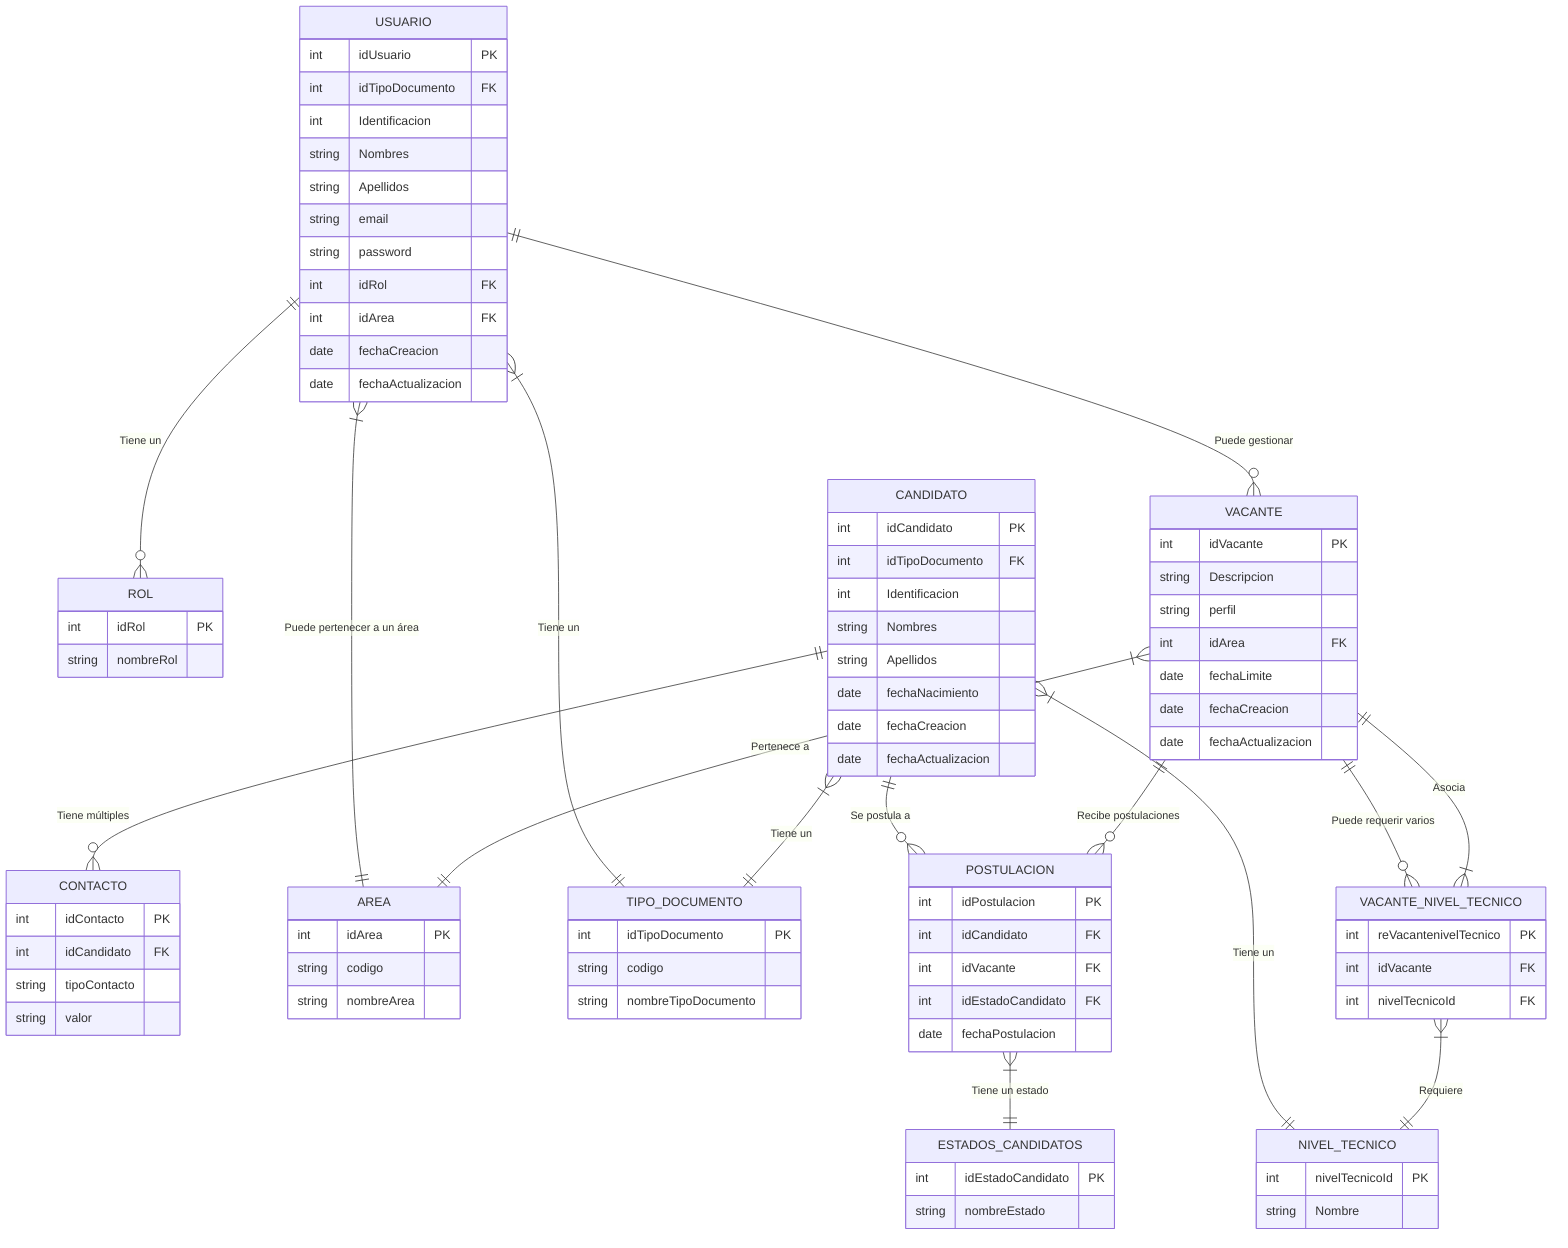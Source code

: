erDiagram
    USUARIO {
        int idUsuario PK
        int idTipoDocumento FK
        int Identificacion
        string Nombres
        string Apellidos
        string email 
        string password
        int idRol FK
        int idArea FK
        date fechaCreacion
        date fechaActualizacion
    }

    ROL {
        int idRol PK
        string nombreRol
    }

    CANDIDATO {
        int idCandidato PK
        int idTipoDocumento FK
        int Identificacion
        string Nombres
        string Apellidos
        date fechaNacimiento
        date fechaCreacion
        date fechaActualizacion
    }

    CONTACTO {
        int idContacto PK
        int idCandidato FK
        string tipoContacto
        string valor
    }

    VACANTE {
        int idVacante PK
        string Descripcion
        string perfil
        int idArea FK
        date fechaLimite
        date fechaCreacion
        date fechaActualizacion
    }

    AREA {
        int idArea PK
        string codigo
        string nombreArea
    }

    NIVEL_TECNICO {
        int nivelTecnicoId PK
        string Nombre
    }

    TIPO_DOCUMENTO {
        int idTipoDocumento PK
        string codigo
        string nombreTipoDocumento
    }

    POSTULACION {
        int idPostulacion PK
        int idCandidato FK
        int idVacante FK
        int idEstadoCandidato FK
        date fechaPostulacion
    }

    ESTADOS_CANDIDATOS {
        int idEstadoCandidato PK
        string nombreEstado
    }

    VACANTE_NIVEL_TECNICO {
        int reVacantenivelTecnico PK
        int idVacante FK
        int nivelTecnicoId FK
    }

    USUARIO ||--o{ ROL : "Tiene un"
    USUARIO ||--o{ VACANTE : "Puede gestionar"
    USUARIO }|--|| TIPO_DOCUMENTO : "Tiene un"
    USUARIO }|--|| AREA : "Puede pertenecer a un área"

    CANDIDATO ||--o{ CONTACTO : "Tiene múltiples"
    CANDIDATO }|--|| TIPO_DOCUMENTO : "Tiene un"
    CANDIDATO ||--o{ POSTULACION : "Se postula a"
    CANDIDATO }|--|| NIVEL_TECNICO : "Tiene un"

    VACANTE }|--|| AREA : "Pertenece a"
    VACANTE ||--o{ POSTULACION : "Recibe postulaciones"
    VACANTE ||--o{ VACANTE_NIVEL_TECNICO : "Puede requerir varios"

    POSTULACION }|--|| ESTADOS_CANDIDATOS : "Tiene un estado"

    VACANTE_NIVEL_TECNICO }|--|| VACANTE : "Asocia"
    VACANTE_NIVEL_TECNICO }|--|| NIVEL_TECNICO : "Requiere"